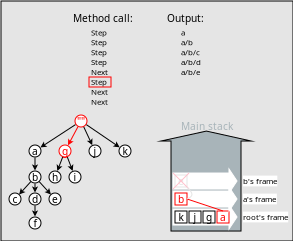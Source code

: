 <?xml version="1.0" encoding="UTF-8"?>
<dia:diagram xmlns:dia="http://www.lysator.liu.se/~alla/dia/">
  <dia:layer name="Background" visible="true" active="true">
    <dia:object type="Standard - Box" version="0" id="O0">
      <dia:attribute name="obj_pos">
        <dia:point val="2.5,-0.5"/>
      </dia:attribute>
      <dia:attribute name="obj_bb">
        <dia:rectangle val="2.5,-0.5;17.1,11.5"/>
      </dia:attribute>
      <dia:attribute name="elem_corner">
        <dia:point val="2.5,-0.5"/>
      </dia:attribute>
      <dia:attribute name="elem_width">
        <dia:real val="14.6"/>
      </dia:attribute>
      <dia:attribute name="elem_height">
        <dia:real val="12"/>
      </dia:attribute>
      <dia:attribute name="border_width">
        <dia:real val="1.175e-38"/>
      </dia:attribute>
      <dia:attribute name="inner_color">
        <dia:color val="#e5e5e5"/>
      </dia:attribute>
      <dia:attribute name="show_background">
        <dia:boolean val="true"/>
      </dia:attribute>
    </dia:object>
    <dia:object type="Standard - Line" version="0" id="O1">
      <dia:attribute name="obj_pos">
        <dia:point val="6.228,5.678"/>
      </dia:attribute>
      <dia:attribute name="obj_bb">
        <dia:rectangle val="4.426,5.643;6.262,6.857"/>
      </dia:attribute>
      <dia:attribute name="conn_endpoints">
        <dia:point val="6.228,5.678"/>
        <dia:point val="4.472,6.822"/>
      </dia:attribute>
      <dia:attribute name="numcp">
        <dia:int val="1"/>
      </dia:attribute>
      <dia:attribute name="line_width">
        <dia:real val="0.05"/>
      </dia:attribute>
      <dia:attribute name="end_arrow">
        <dia:enum val="22"/>
      </dia:attribute>
      <dia:attribute name="end_arrow_length">
        <dia:real val="0.2"/>
      </dia:attribute>
      <dia:attribute name="end_arrow_width">
        <dia:real val="0.2"/>
      </dia:attribute>
      <dia:connections>
        <dia:connection handle="0" to="O6" connection="8"/>
        <dia:connection handle="1" to="O8" connection="8"/>
      </dia:connections>
    </dia:object>
    <dia:object type="Standard - Line" version="0" id="O2">
      <dia:attribute name="obj_pos">
        <dia:point val="6.348,5.784"/>
      </dia:attribute>
      <dia:attribute name="obj_bb">
        <dia:rectangle val="5.817,5.75;6.382,6.765"/>
      </dia:attribute>
      <dia:attribute name="conn_endpoints">
        <dia:point val="6.348,5.784"/>
        <dia:point val="5.852,6.716"/>
      </dia:attribute>
      <dia:attribute name="numcp">
        <dia:int val="1"/>
      </dia:attribute>
      <dia:attribute name="line_color">
        <dia:color val="#ff0000"/>
      </dia:attribute>
      <dia:attribute name="line_width">
        <dia:real val="0.05"/>
      </dia:attribute>
      <dia:attribute name="end_arrow">
        <dia:enum val="22"/>
      </dia:attribute>
      <dia:attribute name="end_arrow_length">
        <dia:real val="0.2"/>
      </dia:attribute>
      <dia:attribute name="end_arrow_width">
        <dia:real val="0.2"/>
      </dia:attribute>
      <dia:connections>
        <dia:connection handle="0" to="O6" connection="8"/>
        <dia:connection handle="1" to="O10" connection="8"/>
      </dia:connections>
    </dia:object>
    <dia:object type="Standard - Line" version="0" id="O3">
      <dia:attribute name="obj_pos">
        <dia:point val="4.2,7.325"/>
      </dia:attribute>
      <dia:attribute name="obj_bb">
        <dia:rectangle val="4.044,7.3;4.356,8.031"/>
      </dia:attribute>
      <dia:attribute name="conn_endpoints">
        <dia:point val="4.2,7.325"/>
        <dia:point val="4.2,7.975"/>
      </dia:attribute>
      <dia:attribute name="numcp">
        <dia:int val="1"/>
      </dia:attribute>
      <dia:attribute name="line_width">
        <dia:real val="0.05"/>
      </dia:attribute>
      <dia:attribute name="end_arrow">
        <dia:enum val="22"/>
      </dia:attribute>
      <dia:attribute name="end_arrow_length">
        <dia:real val="0.2"/>
      </dia:attribute>
      <dia:attribute name="end_arrow_width">
        <dia:real val="0.2"/>
      </dia:attribute>
      <dia:connections>
        <dia:connection handle="0" to="O8" connection="8"/>
        <dia:connection handle="1" to="O12" connection="8"/>
      </dia:connections>
    </dia:object>
    <dia:object type="Standard - Line" version="0" id="O4">
      <dia:attribute name="obj_pos">
        <dia:point val="3.997,8.523"/>
      </dia:attribute>
      <dia:attribute name="obj_bb">
        <dia:rectangle val="3.366,8.488;4.032,9.218"/>
      </dia:attribute>
      <dia:attribute name="conn_endpoints">
        <dia:point val="3.997,8.523"/>
        <dia:point val="3.403,9.177"/>
      </dia:attribute>
      <dia:attribute name="numcp">
        <dia:int val="1"/>
      </dia:attribute>
      <dia:attribute name="line_width">
        <dia:real val="0.05"/>
      </dia:attribute>
      <dia:attribute name="end_arrow">
        <dia:enum val="22"/>
      </dia:attribute>
      <dia:attribute name="end_arrow_length">
        <dia:real val="0.2"/>
      </dia:attribute>
      <dia:attribute name="end_arrow_width">
        <dia:real val="0.2"/>
      </dia:attribute>
      <dia:connections>
        <dia:connection handle="0" to="O12" connection="8"/>
        <dia:connection handle="1" to="O14" connection="8"/>
      </dia:connections>
    </dia:object>
    <dia:object type="Standard - Line" version="0" id="O5">
      <dia:attribute name="obj_pos">
        <dia:point val="4.2,8.625"/>
      </dia:attribute>
      <dia:attribute name="obj_bb">
        <dia:rectangle val="4.044,8.6;4.356,9.131"/>
      </dia:attribute>
      <dia:attribute name="conn_endpoints">
        <dia:point val="4.2,8.625"/>
        <dia:point val="4.2,9.075"/>
      </dia:attribute>
      <dia:attribute name="numcp">
        <dia:int val="1"/>
      </dia:attribute>
      <dia:attribute name="line_width">
        <dia:real val="0.05"/>
      </dia:attribute>
      <dia:attribute name="end_arrow">
        <dia:enum val="22"/>
      </dia:attribute>
      <dia:attribute name="end_arrow_length">
        <dia:real val="0.2"/>
      </dia:attribute>
      <dia:attribute name="end_arrow_width">
        <dia:real val="0.2"/>
      </dia:attribute>
      <dia:connections>
        <dia:connection handle="0" to="O12" connection="8"/>
        <dia:connection handle="1" to="O16" connection="8"/>
      </dia:connections>
    </dia:object>
    <dia:object type="Standard - Ellipse" version="0" id="O6">
      <dia:attribute name="obj_pos">
        <dia:point val="6.2,5.2"/>
      </dia:attribute>
      <dia:attribute name="obj_bb">
        <dia:rectangle val="6.175,5.175;6.825,5.825"/>
      </dia:attribute>
      <dia:attribute name="elem_corner">
        <dia:point val="6.2,5.2"/>
      </dia:attribute>
      <dia:attribute name="elem_width">
        <dia:real val="0.6"/>
      </dia:attribute>
      <dia:attribute name="elem_height">
        <dia:real val="0.6"/>
      </dia:attribute>
      <dia:attribute name="border_width">
        <dia:real val="0.05"/>
      </dia:attribute>
      <dia:attribute name="border_color">
        <dia:color val="#ff0000"/>
      </dia:attribute>
    </dia:object>
    <dia:object type="Standard - Text" version="1" id="O7">
      <dia:attribute name="obj_pos">
        <dia:point val="6.5,5.5"/>
      </dia:attribute>
      <dia:attribute name="obj_bb">
        <dia:rectangle val="6.265,5.205;6.735,5.795"/>
      </dia:attribute>
      <dia:attribute name="text">
        <dia:composite type="text">
          <dia:attribute name="string">
            <dia:string>#""#</dia:string>
          </dia:attribute>
          <dia:attribute name="font">
            <dia:font family="sans" style="0" name="Helvetica"/>
          </dia:attribute>
          <dia:attribute name="height">
            <dia:real val="0.635"/>
          </dia:attribute>
          <dia:attribute name="pos">
            <dia:point val="6.5,5.675"/>
          </dia:attribute>
          <dia:attribute name="color">
            <dia:color val="#ff0000"/>
          </dia:attribute>
          <dia:attribute name="alignment">
            <dia:enum val="1"/>
          </dia:attribute>
        </dia:composite>
      </dia:attribute>
      <dia:attribute name="valign">
        <dia:enum val="2"/>
      </dia:attribute>
      <dia:connections>
        <dia:connection handle="0" to="O6" connection="8"/>
      </dia:connections>
    </dia:object>
    <dia:object type="Standard - Ellipse" version="0" id="O8">
      <dia:attribute name="obj_pos">
        <dia:point val="3.9,6.7"/>
      </dia:attribute>
      <dia:attribute name="obj_bb">
        <dia:rectangle val="3.875,6.675;4.525,7.325"/>
      </dia:attribute>
      <dia:attribute name="elem_corner">
        <dia:point val="3.9,6.7"/>
      </dia:attribute>
      <dia:attribute name="elem_width">
        <dia:real val="0.6"/>
      </dia:attribute>
      <dia:attribute name="elem_height">
        <dia:real val="0.6"/>
      </dia:attribute>
      <dia:attribute name="border_width">
        <dia:real val="0.05"/>
      </dia:attribute>
    </dia:object>
    <dia:object type="Standard - Text" version="1" id="O9">
      <dia:attribute name="obj_pos">
        <dia:point val="4.2,7"/>
      </dia:attribute>
      <dia:attribute name="obj_bb">
        <dia:rectangle val="4.045,6.705;4.355,7.295"/>
      </dia:attribute>
      <dia:attribute name="text">
        <dia:composite type="text">
          <dia:attribute name="string">
            <dia:string>#a#</dia:string>
          </dia:attribute>
          <dia:attribute name="font">
            <dia:font family="sans" style="0" name="Helvetica"/>
          </dia:attribute>
          <dia:attribute name="height">
            <dia:real val="0.635"/>
          </dia:attribute>
          <dia:attribute name="pos">
            <dia:point val="4.2,7.175"/>
          </dia:attribute>
          <dia:attribute name="color">
            <dia:color val="#000000"/>
          </dia:attribute>
          <dia:attribute name="alignment">
            <dia:enum val="1"/>
          </dia:attribute>
        </dia:composite>
      </dia:attribute>
      <dia:attribute name="valign">
        <dia:enum val="2"/>
      </dia:attribute>
      <dia:connections>
        <dia:connection handle="0" to="O8" connection="8"/>
      </dia:connections>
    </dia:object>
    <dia:object type="Standard - Ellipse" version="0" id="O10">
      <dia:attribute name="obj_pos">
        <dia:point val="5.4,6.7"/>
      </dia:attribute>
      <dia:attribute name="obj_bb">
        <dia:rectangle val="5.375,6.675;6.025,7.325"/>
      </dia:attribute>
      <dia:attribute name="elem_corner">
        <dia:point val="5.4,6.7"/>
      </dia:attribute>
      <dia:attribute name="elem_width">
        <dia:real val="0.6"/>
      </dia:attribute>
      <dia:attribute name="elem_height">
        <dia:real val="0.6"/>
      </dia:attribute>
      <dia:attribute name="border_width">
        <dia:real val="0.05"/>
      </dia:attribute>
      <dia:attribute name="border_color">
        <dia:color val="#ff0000"/>
      </dia:attribute>
    </dia:object>
    <dia:object type="Standard - Text" version="1" id="O11">
      <dia:attribute name="obj_pos">
        <dia:point val="5.7,7"/>
      </dia:attribute>
      <dia:attribute name="obj_bb">
        <dia:rectangle val="5.54,6.705;5.86,7.295"/>
      </dia:attribute>
      <dia:attribute name="text">
        <dia:composite type="text">
          <dia:attribute name="string">
            <dia:string>#g#</dia:string>
          </dia:attribute>
          <dia:attribute name="font">
            <dia:font family="sans" style="0" name="Helvetica"/>
          </dia:attribute>
          <dia:attribute name="height">
            <dia:real val="0.635"/>
          </dia:attribute>
          <dia:attribute name="pos">
            <dia:point val="5.7,7.175"/>
          </dia:attribute>
          <dia:attribute name="color">
            <dia:color val="#ff0000"/>
          </dia:attribute>
          <dia:attribute name="alignment">
            <dia:enum val="1"/>
          </dia:attribute>
        </dia:composite>
      </dia:attribute>
      <dia:attribute name="valign">
        <dia:enum val="2"/>
      </dia:attribute>
      <dia:connections>
        <dia:connection handle="0" to="O10" connection="8"/>
      </dia:connections>
    </dia:object>
    <dia:object type="Standard - Ellipse" version="0" id="O12">
      <dia:attribute name="obj_pos">
        <dia:point val="3.9,8"/>
      </dia:attribute>
      <dia:attribute name="obj_bb">
        <dia:rectangle val="3.875,7.975;4.525,8.625"/>
      </dia:attribute>
      <dia:attribute name="elem_corner">
        <dia:point val="3.9,8"/>
      </dia:attribute>
      <dia:attribute name="elem_width">
        <dia:real val="0.6"/>
      </dia:attribute>
      <dia:attribute name="elem_height">
        <dia:real val="0.6"/>
      </dia:attribute>
      <dia:attribute name="border_width">
        <dia:real val="0.05"/>
      </dia:attribute>
    </dia:object>
    <dia:object type="Standard - Text" version="1" id="O13">
      <dia:attribute name="obj_pos">
        <dia:point val="4.2,8.3"/>
      </dia:attribute>
      <dia:attribute name="obj_bb">
        <dia:rectangle val="4.04,8.005;4.36,8.595"/>
      </dia:attribute>
      <dia:attribute name="text">
        <dia:composite type="text">
          <dia:attribute name="string">
            <dia:string>#b#</dia:string>
          </dia:attribute>
          <dia:attribute name="font">
            <dia:font family="sans" style="0" name="Helvetica"/>
          </dia:attribute>
          <dia:attribute name="height">
            <dia:real val="0.635"/>
          </dia:attribute>
          <dia:attribute name="pos">
            <dia:point val="4.2,8.475"/>
          </dia:attribute>
          <dia:attribute name="color">
            <dia:color val="#000000"/>
          </dia:attribute>
          <dia:attribute name="alignment">
            <dia:enum val="1"/>
          </dia:attribute>
        </dia:composite>
      </dia:attribute>
      <dia:attribute name="valign">
        <dia:enum val="2"/>
      </dia:attribute>
      <dia:connections>
        <dia:connection handle="0" to="O12" connection="8"/>
      </dia:connections>
    </dia:object>
    <dia:object type="Standard - Ellipse" version="0" id="O14">
      <dia:attribute name="obj_pos">
        <dia:point val="2.9,9.1"/>
      </dia:attribute>
      <dia:attribute name="obj_bb">
        <dia:rectangle val="2.875,9.075;3.525,9.725"/>
      </dia:attribute>
      <dia:attribute name="elem_corner">
        <dia:point val="2.9,9.1"/>
      </dia:attribute>
      <dia:attribute name="elem_width">
        <dia:real val="0.6"/>
      </dia:attribute>
      <dia:attribute name="elem_height">
        <dia:real val="0.6"/>
      </dia:attribute>
      <dia:attribute name="border_width">
        <dia:real val="0.05"/>
      </dia:attribute>
    </dia:object>
    <dia:object type="Standard - Text" version="1" id="O15">
      <dia:attribute name="obj_pos">
        <dia:point val="3.2,9.4"/>
      </dia:attribute>
      <dia:attribute name="obj_bb">
        <dia:rectangle val="3.06,9.105;3.34,9.695"/>
      </dia:attribute>
      <dia:attribute name="text">
        <dia:composite type="text">
          <dia:attribute name="string">
            <dia:string>#c#</dia:string>
          </dia:attribute>
          <dia:attribute name="font">
            <dia:font family="sans" style="0" name="Helvetica"/>
          </dia:attribute>
          <dia:attribute name="height">
            <dia:real val="0.635"/>
          </dia:attribute>
          <dia:attribute name="pos">
            <dia:point val="3.2,9.575"/>
          </dia:attribute>
          <dia:attribute name="color">
            <dia:color val="#000000"/>
          </dia:attribute>
          <dia:attribute name="alignment">
            <dia:enum val="1"/>
          </dia:attribute>
        </dia:composite>
      </dia:attribute>
      <dia:attribute name="valign">
        <dia:enum val="2"/>
      </dia:attribute>
      <dia:connections>
        <dia:connection handle="0" to="O14" connection="8"/>
      </dia:connections>
    </dia:object>
    <dia:object type="Standard - Ellipse" version="0" id="O16">
      <dia:attribute name="obj_pos">
        <dia:point val="3.9,9.1"/>
      </dia:attribute>
      <dia:attribute name="obj_bb">
        <dia:rectangle val="3.875,9.075;4.525,9.725"/>
      </dia:attribute>
      <dia:attribute name="elem_corner">
        <dia:point val="3.9,9.1"/>
      </dia:attribute>
      <dia:attribute name="elem_width">
        <dia:real val="0.6"/>
      </dia:attribute>
      <dia:attribute name="elem_height">
        <dia:real val="0.6"/>
      </dia:attribute>
      <dia:attribute name="border_width">
        <dia:real val="0.05"/>
      </dia:attribute>
    </dia:object>
    <dia:object type="Standard - Text" version="1" id="O17">
      <dia:attribute name="obj_pos">
        <dia:point val="4.2,9.4"/>
      </dia:attribute>
      <dia:attribute name="obj_bb">
        <dia:rectangle val="4.04,9.105;4.36,9.695"/>
      </dia:attribute>
      <dia:attribute name="text">
        <dia:composite type="text">
          <dia:attribute name="string">
            <dia:string>#d#</dia:string>
          </dia:attribute>
          <dia:attribute name="font">
            <dia:font family="sans" style="0" name="Helvetica"/>
          </dia:attribute>
          <dia:attribute name="height">
            <dia:real val="0.635"/>
          </dia:attribute>
          <dia:attribute name="pos">
            <dia:point val="4.2,9.575"/>
          </dia:attribute>
          <dia:attribute name="color">
            <dia:color val="#000000"/>
          </dia:attribute>
          <dia:attribute name="alignment">
            <dia:enum val="1"/>
          </dia:attribute>
        </dia:composite>
      </dia:attribute>
      <dia:attribute name="valign">
        <dia:enum val="2"/>
      </dia:attribute>
      <dia:connections>
        <dia:connection handle="0" to="O16" connection="8"/>
      </dia:connections>
    </dia:object>
    <dia:object type="Standard - Ellipse" version="0" id="O18">
      <dia:attribute name="obj_pos">
        <dia:point val="4.9,8"/>
      </dia:attribute>
      <dia:attribute name="obj_bb">
        <dia:rectangle val="4.875,7.975;5.525,8.625"/>
      </dia:attribute>
      <dia:attribute name="elem_corner">
        <dia:point val="4.9,8"/>
      </dia:attribute>
      <dia:attribute name="elem_width">
        <dia:real val="0.6"/>
      </dia:attribute>
      <dia:attribute name="elem_height">
        <dia:real val="0.6"/>
      </dia:attribute>
      <dia:attribute name="border_width">
        <dia:real val="0.05"/>
      </dia:attribute>
    </dia:object>
    <dia:object type="Standard - Text" version="1" id="O19">
      <dia:attribute name="obj_pos">
        <dia:point val="5.2,8.3"/>
      </dia:attribute>
      <dia:attribute name="obj_bb">
        <dia:rectangle val="5.04,8.005;5.36,8.595"/>
      </dia:attribute>
      <dia:attribute name="text">
        <dia:composite type="text">
          <dia:attribute name="string">
            <dia:string>#h#</dia:string>
          </dia:attribute>
          <dia:attribute name="font">
            <dia:font family="sans" style="0" name="Helvetica"/>
          </dia:attribute>
          <dia:attribute name="height">
            <dia:real val="0.635"/>
          </dia:attribute>
          <dia:attribute name="pos">
            <dia:point val="5.2,8.475"/>
          </dia:attribute>
          <dia:attribute name="color">
            <dia:color val="#000000"/>
          </dia:attribute>
          <dia:attribute name="alignment">
            <dia:enum val="1"/>
          </dia:attribute>
        </dia:composite>
      </dia:attribute>
      <dia:attribute name="valign">
        <dia:enum val="2"/>
      </dia:attribute>
      <dia:connections>
        <dia:connection handle="0" to="O18" connection="8"/>
      </dia:connections>
    </dia:object>
    <dia:object type="Standard - Line" version="0" id="O20">
      <dia:attribute name="obj_pos">
        <dia:point val="5.584,7.303"/>
      </dia:attribute>
      <dia:attribute name="obj_bb">
        <dia:rectangle val="5.26,7.27;5.616,8.049"/>
      </dia:attribute>
      <dia:attribute name="conn_endpoints">
        <dia:point val="5.584,7.303"/>
        <dia:point val="5.316,7.997"/>
      </dia:attribute>
      <dia:attribute name="numcp">
        <dia:int val="1"/>
      </dia:attribute>
      <dia:attribute name="line_width">
        <dia:real val="0.05"/>
      </dia:attribute>
      <dia:attribute name="end_arrow">
        <dia:enum val="22"/>
      </dia:attribute>
      <dia:attribute name="end_arrow_length">
        <dia:real val="0.2"/>
      </dia:attribute>
      <dia:attribute name="end_arrow_width">
        <dia:real val="0.2"/>
      </dia:attribute>
      <dia:connections>
        <dia:connection handle="0" to="O10" connection="8"/>
        <dia:connection handle="1" to="O18" connection="8"/>
      </dia:connections>
    </dia:object>
    <dia:object type="Standard - Line" version="0" id="O21">
      <dia:attribute name="obj_pos">
        <dia:point val="5.816,7.303"/>
      </dia:attribute>
      <dia:attribute name="obj_bb">
        <dia:rectangle val="5.784,7.27;6.14,8.049"/>
      </dia:attribute>
      <dia:attribute name="conn_endpoints">
        <dia:point val="5.816,7.303"/>
        <dia:point val="6.084,7.997"/>
      </dia:attribute>
      <dia:attribute name="numcp">
        <dia:int val="1"/>
      </dia:attribute>
      <dia:attribute name="line_width">
        <dia:real val="0.05"/>
      </dia:attribute>
      <dia:attribute name="end_arrow">
        <dia:enum val="22"/>
      </dia:attribute>
      <dia:attribute name="end_arrow_length">
        <dia:real val="0.2"/>
      </dia:attribute>
      <dia:attribute name="end_arrow_width">
        <dia:real val="0.2"/>
      </dia:attribute>
      <dia:connections>
        <dia:connection handle="0" to="O10" connection="8"/>
        <dia:connection handle="1" to="O23" connection="8"/>
      </dia:connections>
    </dia:object>
    <dia:object type="Standard - Line" version="0" id="O22">
      <dia:attribute name="obj_pos">
        <dia:point val="6.638,5.795"/>
      </dia:attribute>
      <dia:attribute name="obj_bb">
        <dia:rectangle val="6.604,5.762;7.104,6.756"/>
      </dia:attribute>
      <dia:attribute name="conn_endpoints">
        <dia:point val="6.638,5.795"/>
        <dia:point val="7.062,6.705"/>
      </dia:attribute>
      <dia:attribute name="numcp">
        <dia:int val="1"/>
      </dia:attribute>
      <dia:attribute name="line_width">
        <dia:real val="0.05"/>
      </dia:attribute>
      <dia:attribute name="end_arrow">
        <dia:enum val="22"/>
      </dia:attribute>
      <dia:attribute name="end_arrow_length">
        <dia:real val="0.2"/>
      </dia:attribute>
      <dia:attribute name="end_arrow_width">
        <dia:real val="0.2"/>
      </dia:attribute>
      <dia:connections>
        <dia:connection handle="0" to="O6" connection="8"/>
        <dia:connection handle="1" to="O25" connection="8"/>
      </dia:connections>
    </dia:object>
    <dia:object type="Standard - Ellipse" version="0" id="O23">
      <dia:attribute name="obj_pos">
        <dia:point val="5.9,8"/>
      </dia:attribute>
      <dia:attribute name="obj_bb">
        <dia:rectangle val="5.875,7.975;6.525,8.625"/>
      </dia:attribute>
      <dia:attribute name="elem_corner">
        <dia:point val="5.9,8"/>
      </dia:attribute>
      <dia:attribute name="elem_width">
        <dia:real val="0.6"/>
      </dia:attribute>
      <dia:attribute name="elem_height">
        <dia:real val="0.6"/>
      </dia:attribute>
      <dia:attribute name="border_width">
        <dia:real val="0.05"/>
      </dia:attribute>
    </dia:object>
    <dia:object type="Standard - Text" version="1" id="O24">
      <dia:attribute name="obj_pos">
        <dia:point val="6.2,8.3"/>
      </dia:attribute>
      <dia:attribute name="obj_bb">
        <dia:rectangle val="6.13,8.005;6.27,8.595"/>
      </dia:attribute>
      <dia:attribute name="text">
        <dia:composite type="text">
          <dia:attribute name="string">
            <dia:string>#i#</dia:string>
          </dia:attribute>
          <dia:attribute name="font">
            <dia:font family="sans" style="0" name="Helvetica"/>
          </dia:attribute>
          <dia:attribute name="height">
            <dia:real val="0.635"/>
          </dia:attribute>
          <dia:attribute name="pos">
            <dia:point val="6.2,8.475"/>
          </dia:attribute>
          <dia:attribute name="color">
            <dia:color val="#000000"/>
          </dia:attribute>
          <dia:attribute name="alignment">
            <dia:enum val="1"/>
          </dia:attribute>
        </dia:composite>
      </dia:attribute>
      <dia:attribute name="valign">
        <dia:enum val="2"/>
      </dia:attribute>
      <dia:connections>
        <dia:connection handle="0" to="O23" connection="8"/>
      </dia:connections>
    </dia:object>
    <dia:object type="Standard - Ellipse" version="0" id="O25">
      <dia:attribute name="obj_pos">
        <dia:point val="6.9,6.7"/>
      </dia:attribute>
      <dia:attribute name="obj_bb">
        <dia:rectangle val="6.875,6.675;7.525,7.325"/>
      </dia:attribute>
      <dia:attribute name="elem_corner">
        <dia:point val="6.9,6.7"/>
      </dia:attribute>
      <dia:attribute name="elem_width">
        <dia:real val="0.6"/>
      </dia:attribute>
      <dia:attribute name="elem_height">
        <dia:real val="0.6"/>
      </dia:attribute>
      <dia:attribute name="border_width">
        <dia:real val="0.05"/>
      </dia:attribute>
    </dia:object>
    <dia:object type="Standard - Text" version="1" id="O26">
      <dia:attribute name="obj_pos">
        <dia:point val="7.2,7"/>
      </dia:attribute>
      <dia:attribute name="obj_bb">
        <dia:rectangle val="7.13,6.705;7.27,7.295"/>
      </dia:attribute>
      <dia:attribute name="text">
        <dia:composite type="text">
          <dia:attribute name="string">
            <dia:string>#j#</dia:string>
          </dia:attribute>
          <dia:attribute name="font">
            <dia:font family="sans" style="0" name="Helvetica"/>
          </dia:attribute>
          <dia:attribute name="height">
            <dia:real val="0.635"/>
          </dia:attribute>
          <dia:attribute name="pos">
            <dia:point val="7.2,7.175"/>
          </dia:attribute>
          <dia:attribute name="color">
            <dia:color val="#000000"/>
          </dia:attribute>
          <dia:attribute name="alignment">
            <dia:enum val="1"/>
          </dia:attribute>
        </dia:composite>
      </dia:attribute>
      <dia:attribute name="valign">
        <dia:enum val="2"/>
      </dia:attribute>
      <dia:connections>
        <dia:connection handle="0" to="O25" connection="8"/>
      </dia:connections>
    </dia:object>
    <dia:object type="Standard - Text" version="1" id="O27">
      <dia:attribute name="obj_pos">
        <dia:point val="9.8,5.5"/>
      </dia:attribute>
      <dia:attribute name="obj_bb">
        <dia:rectangle val="9.8,5.03;9.8,5.62"/>
      </dia:attribute>
      <dia:attribute name="text">
        <dia:composite type="text">
          <dia:attribute name="string">
            <dia:string>##</dia:string>
          </dia:attribute>
          <dia:attribute name="font">
            <dia:font family="sans" style="0" name="Helvetica"/>
          </dia:attribute>
          <dia:attribute name="height">
            <dia:real val="0.635"/>
          </dia:attribute>
          <dia:attribute name="pos">
            <dia:point val="9.8,5.5"/>
          </dia:attribute>
          <dia:attribute name="color">
            <dia:color val="#000000"/>
          </dia:attribute>
          <dia:attribute name="alignment">
            <dia:enum val="0"/>
          </dia:attribute>
        </dia:composite>
      </dia:attribute>
      <dia:attribute name="valign">
        <dia:enum val="3"/>
      </dia:attribute>
      <dia:connections>
        <dia:connection handle="0" to="O0" connection="8"/>
      </dia:connections>
    </dia:object>
    <dia:object type="Standard - Text" version="1" id="O28">
      <dia:attribute name="obj_pos">
        <dia:point val="7,0.8"/>
      </dia:attribute>
      <dia:attribute name="obj_bb">
        <dia:rectangle val="7,0.8;7.92,5.211"/>
      </dia:attribute>
      <dia:attribute name="text">
        <dia:composite type="text">
          <dia:attribute name="string">
            <dia:string>#Step
Step
Step
Step
Next
Step
Next
Next
#</dia:string>
          </dia:attribute>
          <dia:attribute name="font">
            <dia:font family="sans" style="0" name="Helvetica"/>
          </dia:attribute>
          <dia:attribute name="height">
            <dia:real val="0.494"/>
          </dia:attribute>
          <dia:attribute name="pos">
            <dia:point val="7,1.167"/>
          </dia:attribute>
          <dia:attribute name="color">
            <dia:color val="#000000"/>
          </dia:attribute>
          <dia:attribute name="alignment">
            <dia:enum val="0"/>
          </dia:attribute>
        </dia:composite>
      </dia:attribute>
      <dia:attribute name="valign">
        <dia:enum val="0"/>
      </dia:attribute>
    </dia:object>
    <dia:object type="Standard - Text" version="1" id="O29">
      <dia:attribute name="obj_pos">
        <dia:point val="6.1,0"/>
      </dia:attribute>
      <dia:attribute name="obj_bb">
        <dia:rectangle val="6.1,0;9.203,1.225"/>
      </dia:attribute>
      <dia:attribute name="text">
        <dia:composite type="text">
          <dia:attribute name="string">
            <dia:string>#Method call:
#</dia:string>
          </dia:attribute>
          <dia:attribute name="font">
            <dia:font family="sans" style="0" name="Helvetica"/>
          </dia:attribute>
          <dia:attribute name="height">
            <dia:real val="0.635"/>
          </dia:attribute>
          <dia:attribute name="pos">
            <dia:point val="6.1,0.47"/>
          </dia:attribute>
          <dia:attribute name="color">
            <dia:color val="#000000"/>
          </dia:attribute>
          <dia:attribute name="alignment">
            <dia:enum val="0"/>
          </dia:attribute>
        </dia:composite>
      </dia:attribute>
      <dia:attribute name="valign">
        <dia:enum val="0"/>
      </dia:attribute>
    </dia:object>
    <dia:object type="Standard - Text" version="1" id="O30">
      <dia:attribute name="obj_pos">
        <dia:point val="10.8,0"/>
      </dia:attribute>
      <dia:attribute name="obj_bb">
        <dia:rectangle val="10.8,0;12.725,1.225"/>
      </dia:attribute>
      <dia:attribute name="text">
        <dia:composite type="text">
          <dia:attribute name="string">
            <dia:string>#Output:
#</dia:string>
          </dia:attribute>
          <dia:attribute name="font">
            <dia:font family="sans" style="0" name="Helvetica"/>
          </dia:attribute>
          <dia:attribute name="height">
            <dia:real val="0.635"/>
          </dia:attribute>
          <dia:attribute name="pos">
            <dia:point val="10.8,0.47"/>
          </dia:attribute>
          <dia:attribute name="color">
            <dia:color val="#000000"/>
          </dia:attribute>
          <dia:attribute name="alignment">
            <dia:enum val="0"/>
          </dia:attribute>
        </dia:composite>
      </dia:attribute>
      <dia:attribute name="valign">
        <dia:enum val="0"/>
      </dia:attribute>
    </dia:object>
    <dia:object type="Standard - Text" version="1" id="O31">
      <dia:attribute name="obj_pos">
        <dia:point val="11.5,0.8"/>
      </dia:attribute>
      <dia:attribute name="obj_bb">
        <dia:rectangle val="11.489,0.8;12.505,4.258"/>
      </dia:attribute>
      <dia:attribute name="text">
        <dia:composite type="text">
          <dia:attribute name="string">
            <dia:string>#a
a/b
a/b/c
a/b/d
a/b/e

#</dia:string>
          </dia:attribute>
          <dia:attribute name="font">
            <dia:font family="sans" style="0" name="Helvetica"/>
          </dia:attribute>
          <dia:attribute name="height">
            <dia:real val="0.494"/>
          </dia:attribute>
          <dia:attribute name="pos">
            <dia:point val="11.5,1.179"/>
          </dia:attribute>
          <dia:attribute name="color">
            <dia:color val="#000000"/>
          </dia:attribute>
          <dia:attribute name="alignment">
            <dia:enum val="0"/>
          </dia:attribute>
        </dia:composite>
      </dia:attribute>
      <dia:attribute name="valign">
        <dia:enum val="0"/>
      </dia:attribute>
    </dia:object>
    <dia:object type="Standard - Ellipse" version="0" id="O32">
      <dia:attribute name="obj_pos">
        <dia:point val="8.4,6.7"/>
      </dia:attribute>
      <dia:attribute name="obj_bb">
        <dia:rectangle val="8.375,6.675;9.025,7.325"/>
      </dia:attribute>
      <dia:attribute name="elem_corner">
        <dia:point val="8.4,6.7"/>
      </dia:attribute>
      <dia:attribute name="elem_width">
        <dia:real val="0.6"/>
      </dia:attribute>
      <dia:attribute name="elem_height">
        <dia:real val="0.6"/>
      </dia:attribute>
      <dia:attribute name="border_width">
        <dia:real val="0.05"/>
      </dia:attribute>
    </dia:object>
    <dia:object type="Standard - Text" version="1" id="O33">
      <dia:attribute name="obj_pos">
        <dia:point val="8.7,7"/>
      </dia:attribute>
      <dia:attribute name="obj_bb">
        <dia:rectangle val="8.554,6.705;8.846,7.295"/>
      </dia:attribute>
      <dia:attribute name="text">
        <dia:composite type="text">
          <dia:attribute name="string">
            <dia:string>#k#</dia:string>
          </dia:attribute>
          <dia:attribute name="font">
            <dia:font family="sans" style="0" name="Helvetica"/>
          </dia:attribute>
          <dia:attribute name="height">
            <dia:real val="0.635"/>
          </dia:attribute>
          <dia:attribute name="pos">
            <dia:point val="8.7,7.175"/>
          </dia:attribute>
          <dia:attribute name="color">
            <dia:color val="#000000"/>
          </dia:attribute>
          <dia:attribute name="alignment">
            <dia:enum val="1"/>
          </dia:attribute>
        </dia:composite>
      </dia:attribute>
      <dia:attribute name="valign">
        <dia:enum val="2"/>
      </dia:attribute>
      <dia:connections>
        <dia:connection handle="0" to="O32" connection="8"/>
      </dia:connections>
    </dia:object>
    <dia:object type="Standard - Line" version="0" id="O34">
      <dia:attribute name="obj_pos">
        <dia:point val="6.767,5.682"/>
      </dia:attribute>
      <dia:attribute name="obj_bb">
        <dia:rectangle val="6.733,5.648;8.479,6.852"/>
      </dia:attribute>
      <dia:attribute name="conn_endpoints">
        <dia:point val="6.767,5.682"/>
        <dia:point val="8.433,6.818"/>
      </dia:attribute>
      <dia:attribute name="numcp">
        <dia:int val="1"/>
      </dia:attribute>
      <dia:attribute name="line_width">
        <dia:real val="0.05"/>
      </dia:attribute>
      <dia:attribute name="end_arrow">
        <dia:enum val="22"/>
      </dia:attribute>
      <dia:attribute name="end_arrow_length">
        <dia:real val="0.2"/>
      </dia:attribute>
      <dia:attribute name="end_arrow_width">
        <dia:real val="0.2"/>
      </dia:attribute>
      <dia:connections>
        <dia:connection handle="0" to="O6" connection="8"/>
        <dia:connection handle="1" to="O32" connection="8"/>
      </dia:connections>
    </dia:object>
    <dia:object type="Standard - Ellipse" version="0" id="O35">
      <dia:attribute name="obj_pos">
        <dia:point val="4.9,9.1"/>
      </dia:attribute>
      <dia:attribute name="obj_bb">
        <dia:rectangle val="4.875,9.075;5.525,9.725"/>
      </dia:attribute>
      <dia:attribute name="elem_corner">
        <dia:point val="4.9,9.1"/>
      </dia:attribute>
      <dia:attribute name="elem_width">
        <dia:real val="0.6"/>
      </dia:attribute>
      <dia:attribute name="elem_height">
        <dia:real val="0.6"/>
      </dia:attribute>
      <dia:attribute name="border_width">
        <dia:real val="0.05"/>
      </dia:attribute>
    </dia:object>
    <dia:object type="Standard - Text" version="1" id="O36">
      <dia:attribute name="obj_pos">
        <dia:point val="5.2,9.4"/>
      </dia:attribute>
      <dia:attribute name="obj_bb">
        <dia:rectangle val="5.044,9.105;5.356,9.695"/>
      </dia:attribute>
      <dia:attribute name="text">
        <dia:composite type="text">
          <dia:attribute name="string">
            <dia:string>#e#</dia:string>
          </dia:attribute>
          <dia:attribute name="font">
            <dia:font family="sans" style="0" name="Helvetica"/>
          </dia:attribute>
          <dia:attribute name="height">
            <dia:real val="0.635"/>
          </dia:attribute>
          <dia:attribute name="pos">
            <dia:point val="5.2,9.575"/>
          </dia:attribute>
          <dia:attribute name="color">
            <dia:color val="#000000"/>
          </dia:attribute>
          <dia:attribute name="alignment">
            <dia:enum val="1"/>
          </dia:attribute>
        </dia:composite>
      </dia:attribute>
      <dia:attribute name="valign">
        <dia:enum val="2"/>
      </dia:attribute>
      <dia:connections>
        <dia:connection handle="0" to="O35" connection="8"/>
      </dia:connections>
    </dia:object>
    <dia:object type="Standard - Line" version="0" id="O37">
      <dia:attribute name="obj_pos">
        <dia:point val="4.403,8.523"/>
      </dia:attribute>
      <dia:attribute name="obj_bb">
        <dia:rectangle val="4.368,8.488;5.034,9.218"/>
      </dia:attribute>
      <dia:attribute name="conn_endpoints">
        <dia:point val="4.403,8.523"/>
        <dia:point val="4.997,9.177"/>
      </dia:attribute>
      <dia:attribute name="numcp">
        <dia:int val="1"/>
      </dia:attribute>
      <dia:attribute name="line_width">
        <dia:real val="0.05"/>
      </dia:attribute>
      <dia:attribute name="end_arrow">
        <dia:enum val="22"/>
      </dia:attribute>
      <dia:attribute name="end_arrow_length">
        <dia:real val="0.2"/>
      </dia:attribute>
      <dia:attribute name="end_arrow_width">
        <dia:real val="0.2"/>
      </dia:attribute>
      <dia:connections>
        <dia:connection handle="0" to="O12" connection="8"/>
        <dia:connection handle="1" to="O35" connection="8"/>
      </dia:connections>
    </dia:object>
    <dia:object type="Standard - Ellipse" version="0" id="O38">
      <dia:attribute name="obj_pos">
        <dia:point val="3.9,10.3"/>
      </dia:attribute>
      <dia:attribute name="obj_bb">
        <dia:rectangle val="3.875,10.275;4.525,10.925"/>
      </dia:attribute>
      <dia:attribute name="elem_corner">
        <dia:point val="3.9,10.3"/>
      </dia:attribute>
      <dia:attribute name="elem_width">
        <dia:real val="0.6"/>
      </dia:attribute>
      <dia:attribute name="elem_height">
        <dia:real val="0.6"/>
      </dia:attribute>
      <dia:attribute name="border_width">
        <dia:real val="0.05"/>
      </dia:attribute>
    </dia:object>
    <dia:object type="Standard - Text" version="1" id="O39">
      <dia:attribute name="obj_pos">
        <dia:point val="4.2,10.6"/>
      </dia:attribute>
      <dia:attribute name="obj_bb">
        <dia:rectangle val="4.11,10.305;4.29,10.895"/>
      </dia:attribute>
      <dia:attribute name="text">
        <dia:composite type="text">
          <dia:attribute name="string">
            <dia:string>#f#</dia:string>
          </dia:attribute>
          <dia:attribute name="font">
            <dia:font family="sans" style="0" name="Helvetica"/>
          </dia:attribute>
          <dia:attribute name="height">
            <dia:real val="0.635"/>
          </dia:attribute>
          <dia:attribute name="pos">
            <dia:point val="4.2,10.775"/>
          </dia:attribute>
          <dia:attribute name="color">
            <dia:color val="#000000"/>
          </dia:attribute>
          <dia:attribute name="alignment">
            <dia:enum val="1"/>
          </dia:attribute>
        </dia:composite>
      </dia:attribute>
      <dia:attribute name="valign">
        <dia:enum val="2"/>
      </dia:attribute>
      <dia:connections>
        <dia:connection handle="0" to="O38" connection="8"/>
      </dia:connections>
    </dia:object>
    <dia:object type="Standard - Line" version="0" id="O40">
      <dia:attribute name="obj_pos">
        <dia:point val="4.2,9.725"/>
      </dia:attribute>
      <dia:attribute name="obj_bb">
        <dia:rectangle val="4.044,9.7;4.356,10.331"/>
      </dia:attribute>
      <dia:attribute name="conn_endpoints">
        <dia:point val="4.2,9.725"/>
        <dia:point val="4.2,10.275"/>
      </dia:attribute>
      <dia:attribute name="numcp">
        <dia:int val="1"/>
      </dia:attribute>
      <dia:attribute name="line_width">
        <dia:real val="0.05"/>
      </dia:attribute>
      <dia:attribute name="end_arrow">
        <dia:enum val="22"/>
      </dia:attribute>
      <dia:attribute name="end_arrow_length">
        <dia:real val="0.2"/>
      </dia:attribute>
      <dia:attribute name="end_arrow_width">
        <dia:real val="0.2"/>
      </dia:attribute>
      <dia:connections>
        <dia:connection handle="0" to="O16" connection="8"/>
        <dia:connection handle="1" to="O38" connection="8"/>
      </dia:connections>
    </dia:object>
    <dia:object type="Standard - Polygon" version="0" id="O41">
      <dia:attribute name="obj_pos">
        <dia:point val="11,11"/>
      </dia:attribute>
      <dia:attribute name="obj_bb">
        <dia:rectangle val="10.501,6.004;15,11"/>
      </dia:attribute>
      <dia:attribute name="poly_points">
        <dia:point val="11,11"/>
        <dia:point val="14.5,11"/>
        <dia:point val="14.5,6.5"/>
        <dia:point val="15,6.5"/>
        <dia:point val="12.769,6.004"/>
        <dia:point val="10.501,6.5"/>
        <dia:point val="11.001,6.5"/>
      </dia:attribute>
      <dia:attribute name="line_width">
        <dia:real val="1.175e-38"/>
      </dia:attribute>
      <dia:attribute name="inner_color">
        <dia:color val="#a8b4b9"/>
      </dia:attribute>
      <dia:attribute name="show_background">
        <dia:boolean val="true"/>
      </dia:attribute>
    </dia:object>
    <dia:object type="Standard - Text" version="1" id="O42">
      <dia:attribute name="obj_pos">
        <dia:point val="12.8,5.4"/>
      </dia:attribute>
      <dia:attribute name="obj_bb">
        <dia:rectangle val="11.443,5.4;14.158,5.99"/>
      </dia:attribute>
      <dia:attribute name="text">
        <dia:composite type="text">
          <dia:attribute name="string">
            <dia:string>#Main stack#</dia:string>
          </dia:attribute>
          <dia:attribute name="font">
            <dia:font family="sans" style="0" name="Helvetica"/>
          </dia:attribute>
          <dia:attribute name="height">
            <dia:real val="0.635"/>
          </dia:attribute>
          <dia:attribute name="pos">
            <dia:point val="12.8,5.87"/>
          </dia:attribute>
          <dia:attribute name="color">
            <dia:color val="#a8b4b9"/>
          </dia:attribute>
          <dia:attribute name="alignment">
            <dia:enum val="1"/>
          </dia:attribute>
        </dia:composite>
      </dia:attribute>
      <dia:attribute name="valign">
        <dia:enum val="0"/>
      </dia:attribute>
    </dia:object>
    <dia:object type="Standard - Polygon" version="0" id="O43">
      <dia:attribute name="obj_pos">
        <dia:point val="11.1,9.9"/>
      </dia:attribute>
      <dia:attribute name="obj_bb">
        <dia:rectangle val="11.1,9.7;14.3,10.9"/>
      </dia:attribute>
      <dia:attribute name="poly_points">
        <dia:point val="11.1,9.9"/>
        <dia:point val="11.1,10.7"/>
        <dia:point val="13.9,10.7"/>
        <dia:point val="13.9,10.9"/>
        <dia:point val="14.3,10.3"/>
        <dia:point val="13.9,9.7"/>
        <dia:point val="13.9,9.9"/>
      </dia:attribute>
      <dia:attribute name="line_color">
        <dia:color val="#ffffff"/>
      </dia:attribute>
      <dia:attribute name="line_width">
        <dia:real val="1.175e-38"/>
      </dia:attribute>
      <dia:attribute name="show_background">
        <dia:boolean val="true"/>
      </dia:attribute>
    </dia:object>
    <dia:object type="Standard - Text" version="1" id="O44">
      <dia:attribute name="obj_pos">
        <dia:point val="14.6,10.3"/>
      </dia:attribute>
      <dia:attribute name="obj_bb">
        <dia:rectangle val="14.6,10.07;17.003,10.53"/>
      </dia:attribute>
      <dia:attribute name="text">
        <dia:composite type="text">
          <dia:attribute name="string">
            <dia:string>#root's frame#</dia:string>
          </dia:attribute>
          <dia:attribute name="font">
            <dia:font family="sans" style="0" name="Helvetica"/>
          </dia:attribute>
          <dia:attribute name="height">
            <dia:real val="0.494"/>
          </dia:attribute>
          <dia:attribute name="pos">
            <dia:point val="14.6,10.438"/>
          </dia:attribute>
          <dia:attribute name="color">
            <dia:color val="#000000"/>
          </dia:attribute>
          <dia:attribute name="alignment">
            <dia:enum val="0"/>
          </dia:attribute>
        </dia:composite>
      </dia:attribute>
      <dia:attribute name="valign">
        <dia:enum val="2"/>
      </dia:attribute>
      <dia:attribute name="fill_color">
        <dia:color val="#ffffff"/>
      </dia:attribute>
      <dia:attribute name="show_background">
        <dia:boolean val="true"/>
      </dia:attribute>
    </dia:object>
    <dia:object type="Standard - Box" version="0" id="O45">
      <dia:attribute name="obj_pos">
        <dia:point val="11.2,10"/>
      </dia:attribute>
      <dia:attribute name="obj_bb">
        <dia:rectangle val="11.175,9.975;11.825,10.625"/>
      </dia:attribute>
      <dia:attribute name="elem_corner">
        <dia:point val="11.2,10"/>
      </dia:attribute>
      <dia:attribute name="elem_width">
        <dia:real val="0.6"/>
      </dia:attribute>
      <dia:attribute name="elem_height">
        <dia:real val="0.6"/>
      </dia:attribute>
      <dia:attribute name="border_width">
        <dia:real val="0.05"/>
      </dia:attribute>
      <dia:attribute name="show_background">
        <dia:boolean val="false"/>
      </dia:attribute>
    </dia:object>
    <dia:object type="Standard - Text" version="1" id="O46">
      <dia:attribute name="obj_pos">
        <dia:point val="11.5,10.3"/>
      </dia:attribute>
      <dia:attribute name="obj_bb">
        <dia:rectangle val="11.354,10.005;11.646,10.595"/>
      </dia:attribute>
      <dia:attribute name="text">
        <dia:composite type="text">
          <dia:attribute name="string">
            <dia:string>#k#</dia:string>
          </dia:attribute>
          <dia:attribute name="font">
            <dia:font family="sans" style="0" name="Helvetica"/>
          </dia:attribute>
          <dia:attribute name="height">
            <dia:real val="0.635"/>
          </dia:attribute>
          <dia:attribute name="pos">
            <dia:point val="11.5,10.475"/>
          </dia:attribute>
          <dia:attribute name="color">
            <dia:color val="#000000"/>
          </dia:attribute>
          <dia:attribute name="alignment">
            <dia:enum val="1"/>
          </dia:attribute>
        </dia:composite>
      </dia:attribute>
      <dia:attribute name="valign">
        <dia:enum val="2"/>
      </dia:attribute>
      <dia:connections>
        <dia:connection handle="0" to="O45" connection="8"/>
      </dia:connections>
    </dia:object>
    <dia:object type="Standard - Box" version="0" id="O47">
      <dia:attribute name="obj_pos">
        <dia:point val="11.9,10"/>
      </dia:attribute>
      <dia:attribute name="obj_bb">
        <dia:rectangle val="11.875,9.975;12.525,10.625"/>
      </dia:attribute>
      <dia:attribute name="elem_corner">
        <dia:point val="11.9,10"/>
      </dia:attribute>
      <dia:attribute name="elem_width">
        <dia:real val="0.6"/>
      </dia:attribute>
      <dia:attribute name="elem_height">
        <dia:real val="0.6"/>
      </dia:attribute>
      <dia:attribute name="border_width">
        <dia:real val="0.05"/>
      </dia:attribute>
      <dia:attribute name="show_background">
        <dia:boolean val="false"/>
      </dia:attribute>
    </dia:object>
    <dia:object type="Standard - Text" version="1" id="O48">
      <dia:attribute name="obj_pos">
        <dia:point val="12.2,10.3"/>
      </dia:attribute>
      <dia:attribute name="obj_bb">
        <dia:rectangle val="12.13,10.005;12.27,10.595"/>
      </dia:attribute>
      <dia:attribute name="text">
        <dia:composite type="text">
          <dia:attribute name="string">
            <dia:string>#j#</dia:string>
          </dia:attribute>
          <dia:attribute name="font">
            <dia:font family="sans" style="0" name="Helvetica"/>
          </dia:attribute>
          <dia:attribute name="height">
            <dia:real val="0.635"/>
          </dia:attribute>
          <dia:attribute name="pos">
            <dia:point val="12.2,10.475"/>
          </dia:attribute>
          <dia:attribute name="color">
            <dia:color val="#000000"/>
          </dia:attribute>
          <dia:attribute name="alignment">
            <dia:enum val="1"/>
          </dia:attribute>
        </dia:composite>
      </dia:attribute>
      <dia:attribute name="valign">
        <dia:enum val="2"/>
      </dia:attribute>
      <dia:connections>
        <dia:connection handle="0" to="O47" connection="8"/>
      </dia:connections>
    </dia:object>
    <dia:object type="Standard - Box" version="0" id="O49">
      <dia:attribute name="obj_pos">
        <dia:point val="13.3,10"/>
      </dia:attribute>
      <dia:attribute name="obj_bb">
        <dia:rectangle val="13.275,9.975;13.925,10.625"/>
      </dia:attribute>
      <dia:attribute name="elem_corner">
        <dia:point val="13.3,10"/>
      </dia:attribute>
      <dia:attribute name="elem_width">
        <dia:real val="0.6"/>
      </dia:attribute>
      <dia:attribute name="elem_height">
        <dia:real val="0.6"/>
      </dia:attribute>
      <dia:attribute name="border_width">
        <dia:real val="0.05"/>
      </dia:attribute>
      <dia:attribute name="border_color">
        <dia:color val="#ff0000"/>
      </dia:attribute>
      <dia:attribute name="show_background">
        <dia:boolean val="false"/>
      </dia:attribute>
    </dia:object>
    <dia:object type="Standard - Text" version="1" id="O50">
      <dia:attribute name="obj_pos">
        <dia:point val="13.6,10.3"/>
      </dia:attribute>
      <dia:attribute name="obj_bb">
        <dia:rectangle val="13.445,10.005;13.755,10.595"/>
      </dia:attribute>
      <dia:attribute name="text">
        <dia:composite type="text">
          <dia:attribute name="string">
            <dia:string>#a#</dia:string>
          </dia:attribute>
          <dia:attribute name="font">
            <dia:font family="sans" style="0" name="Helvetica"/>
          </dia:attribute>
          <dia:attribute name="height">
            <dia:real val="0.635"/>
          </dia:attribute>
          <dia:attribute name="pos">
            <dia:point val="13.6,10.475"/>
          </dia:attribute>
          <dia:attribute name="color">
            <dia:color val="#ff0000"/>
          </dia:attribute>
          <dia:attribute name="alignment">
            <dia:enum val="1"/>
          </dia:attribute>
        </dia:composite>
      </dia:attribute>
      <dia:attribute name="valign">
        <dia:enum val="2"/>
      </dia:attribute>
      <dia:connections>
        <dia:connection handle="0" to="O49" connection="8"/>
      </dia:connections>
    </dia:object>
    <dia:object type="Standard - Box" version="0" id="O51">
      <dia:attribute name="obj_pos">
        <dia:point val="12.6,10"/>
      </dia:attribute>
      <dia:attribute name="obj_bb">
        <dia:rectangle val="12.575,9.975;13.225,10.625"/>
      </dia:attribute>
      <dia:attribute name="elem_corner">
        <dia:point val="12.6,10"/>
      </dia:attribute>
      <dia:attribute name="elem_width">
        <dia:real val="0.6"/>
      </dia:attribute>
      <dia:attribute name="elem_height">
        <dia:real val="0.6"/>
      </dia:attribute>
      <dia:attribute name="border_width">
        <dia:real val="0.05"/>
      </dia:attribute>
      <dia:attribute name="show_background">
        <dia:boolean val="false"/>
      </dia:attribute>
    </dia:object>
    <dia:object type="Standard - Text" version="1" id="O52">
      <dia:attribute name="obj_pos">
        <dia:point val="12.9,10.3"/>
      </dia:attribute>
      <dia:attribute name="obj_bb">
        <dia:rectangle val="12.74,10.005;13.06,10.595"/>
      </dia:attribute>
      <dia:attribute name="text">
        <dia:composite type="text">
          <dia:attribute name="string">
            <dia:string>#g#</dia:string>
          </dia:attribute>
          <dia:attribute name="font">
            <dia:font family="sans" style="0" name="Helvetica"/>
          </dia:attribute>
          <dia:attribute name="height">
            <dia:real val="0.635"/>
          </dia:attribute>
          <dia:attribute name="pos">
            <dia:point val="12.9,10.475"/>
          </dia:attribute>
          <dia:attribute name="color">
            <dia:color val="#000000"/>
          </dia:attribute>
          <dia:attribute name="alignment">
            <dia:enum val="1"/>
          </dia:attribute>
        </dia:composite>
      </dia:attribute>
      <dia:attribute name="valign">
        <dia:enum val="2"/>
      </dia:attribute>
      <dia:connections>
        <dia:connection handle="0" to="O51" connection="8"/>
      </dia:connections>
    </dia:object>
    <dia:object type="Standard - Box" version="0" id="O53">
      <dia:attribute name="obj_pos">
        <dia:point val="6.9,3.3"/>
      </dia:attribute>
      <dia:attribute name="obj_bb">
        <dia:rectangle val="6.875,3.275;8.025,3.825"/>
      </dia:attribute>
      <dia:attribute name="elem_corner">
        <dia:point val="6.9,3.3"/>
      </dia:attribute>
      <dia:attribute name="elem_width">
        <dia:real val="1.1"/>
      </dia:attribute>
      <dia:attribute name="elem_height">
        <dia:real val="0.5"/>
      </dia:attribute>
      <dia:attribute name="border_width">
        <dia:real val="0.05"/>
      </dia:attribute>
      <dia:attribute name="border_color">
        <dia:color val="#ff0000"/>
      </dia:attribute>
      <dia:attribute name="show_background">
        <dia:boolean val="false"/>
      </dia:attribute>
    </dia:object>
    <dia:object type="Standard - Polygon" version="0" id="O54">
      <dia:attribute name="obj_pos">
        <dia:point val="11.1,9"/>
      </dia:attribute>
      <dia:attribute name="obj_bb">
        <dia:rectangle val="11.1,8.8;14.3,10"/>
      </dia:attribute>
      <dia:attribute name="poly_points">
        <dia:point val="11.1,9"/>
        <dia:point val="11.1,9.8"/>
        <dia:point val="13.9,9.8"/>
        <dia:point val="13.9,10"/>
        <dia:point val="14.3,9.4"/>
        <dia:point val="13.9,8.8"/>
        <dia:point val="13.9,9"/>
      </dia:attribute>
      <dia:attribute name="line_color">
        <dia:color val="#ffffff"/>
      </dia:attribute>
      <dia:attribute name="line_width">
        <dia:real val="1.175e-38"/>
      </dia:attribute>
      <dia:attribute name="show_background">
        <dia:boolean val="true"/>
      </dia:attribute>
    </dia:object>
    <dia:object type="Standard - Box" version="0" id="O55">
      <dia:attribute name="obj_pos">
        <dia:point val="11.2,9.1"/>
      </dia:attribute>
      <dia:attribute name="obj_bb">
        <dia:rectangle val="11.175,9.075;11.825,9.725"/>
      </dia:attribute>
      <dia:attribute name="elem_corner">
        <dia:point val="11.2,9.1"/>
      </dia:attribute>
      <dia:attribute name="elem_width">
        <dia:real val="0.6"/>
      </dia:attribute>
      <dia:attribute name="elem_height">
        <dia:real val="0.6"/>
      </dia:attribute>
      <dia:attribute name="border_width">
        <dia:real val="0.05"/>
      </dia:attribute>
      <dia:attribute name="border_color">
        <dia:color val="#ff0000"/>
      </dia:attribute>
      <dia:attribute name="show_background">
        <dia:boolean val="false"/>
      </dia:attribute>
    </dia:object>
    <dia:object type="Standard - Text" version="1" id="O56">
      <dia:attribute name="obj_pos">
        <dia:point val="11.5,9.4"/>
      </dia:attribute>
      <dia:attribute name="obj_bb">
        <dia:rectangle val="11.34,9.105;11.66,9.695"/>
      </dia:attribute>
      <dia:attribute name="text">
        <dia:composite type="text">
          <dia:attribute name="string">
            <dia:string>#b#</dia:string>
          </dia:attribute>
          <dia:attribute name="font">
            <dia:font family="sans" style="0" name="Helvetica"/>
          </dia:attribute>
          <dia:attribute name="height">
            <dia:real val="0.635"/>
          </dia:attribute>
          <dia:attribute name="pos">
            <dia:point val="11.5,9.575"/>
          </dia:attribute>
          <dia:attribute name="color">
            <dia:color val="#ff0000"/>
          </dia:attribute>
          <dia:attribute name="alignment">
            <dia:enum val="1"/>
          </dia:attribute>
        </dia:composite>
      </dia:attribute>
      <dia:attribute name="valign">
        <dia:enum val="2"/>
      </dia:attribute>
      <dia:connections>
        <dia:connection handle="0" to="O55" connection="8"/>
      </dia:connections>
    </dia:object>
    <dia:object type="Standard - Text" version="1" id="O57">
      <dia:attribute name="obj_pos">
        <dia:point val="14.6,9.4"/>
      </dia:attribute>
      <dia:attribute name="obj_bb">
        <dia:rectangle val="14.6,9.17;16.448,9.63"/>
      </dia:attribute>
      <dia:attribute name="text">
        <dia:composite type="text">
          <dia:attribute name="string">
            <dia:string>#a's frame#</dia:string>
          </dia:attribute>
          <dia:attribute name="font">
            <dia:font family="sans" style="0" name="Helvetica"/>
          </dia:attribute>
          <dia:attribute name="height">
            <dia:real val="0.494"/>
          </dia:attribute>
          <dia:attribute name="pos">
            <dia:point val="14.6,9.537"/>
          </dia:attribute>
          <dia:attribute name="color">
            <dia:color val="#000000"/>
          </dia:attribute>
          <dia:attribute name="alignment">
            <dia:enum val="0"/>
          </dia:attribute>
        </dia:composite>
      </dia:attribute>
      <dia:attribute name="valign">
        <dia:enum val="2"/>
      </dia:attribute>
      <dia:attribute name="fill_color">
        <dia:color val="#ffffff"/>
      </dia:attribute>
      <dia:attribute name="show_background">
        <dia:boolean val="true"/>
      </dia:attribute>
    </dia:object>
    <dia:object type="Standard - Line" version="0" id="O58">
      <dia:attribute name="obj_pos">
        <dia:point val="11.8,9.4"/>
      </dia:attribute>
      <dia:attribute name="obj_bb">
        <dia:rectangle val="11.768,9.368;13.632,10.032"/>
      </dia:attribute>
      <dia:attribute name="conn_endpoints">
        <dia:point val="11.8,9.4"/>
        <dia:point val="13.6,10"/>
      </dia:attribute>
      <dia:attribute name="numcp">
        <dia:int val="1"/>
      </dia:attribute>
      <dia:attribute name="line_color">
        <dia:color val="#ff0000"/>
      </dia:attribute>
      <dia:attribute name="line_width">
        <dia:real val="0.05"/>
      </dia:attribute>
      <dia:connections>
        <dia:connection handle="0" to="O55" connection="4"/>
        <dia:connection handle="1" to="O49" connection="1"/>
      </dia:connections>
    </dia:object>
    <dia:object type="Standard - Polygon" version="0" id="O59">
      <dia:attribute name="obj_pos">
        <dia:point val="11.1,8.1"/>
      </dia:attribute>
      <dia:attribute name="obj_bb">
        <dia:rectangle val="11.1,7.9;14.3,9.1"/>
      </dia:attribute>
      <dia:attribute name="poly_points">
        <dia:point val="11.1,8.1"/>
        <dia:point val="11.1,8.9"/>
        <dia:point val="13.9,8.9"/>
        <dia:point val="13.9,9.1"/>
        <dia:point val="14.3,8.5"/>
        <dia:point val="13.9,7.9"/>
        <dia:point val="13.9,8.1"/>
      </dia:attribute>
      <dia:attribute name="line_color">
        <dia:color val="#ffffff"/>
      </dia:attribute>
      <dia:attribute name="line_width">
        <dia:real val="1.175e-38"/>
      </dia:attribute>
      <dia:attribute name="show_background">
        <dia:boolean val="true"/>
      </dia:attribute>
    </dia:object>
    <dia:object type="Standard - Box" version="0" id="O60">
      <dia:attribute name="obj_pos">
        <dia:point val="11.2,8.2"/>
      </dia:attribute>
      <dia:attribute name="obj_bb">
        <dia:rectangle val="11.175,8.175;11.825,8.825"/>
      </dia:attribute>
      <dia:attribute name="elem_corner">
        <dia:point val="11.2,8.2"/>
      </dia:attribute>
      <dia:attribute name="elem_width">
        <dia:real val="0.6"/>
      </dia:attribute>
      <dia:attribute name="elem_height">
        <dia:real val="0.6"/>
      </dia:attribute>
      <dia:attribute name="border_width">
        <dia:real val="0.05"/>
      </dia:attribute>
      <dia:attribute name="border_color">
        <dia:color val="#e5e5e5"/>
      </dia:attribute>
      <dia:attribute name="show_background">
        <dia:boolean val="false"/>
      </dia:attribute>
    </dia:object>
    <dia:object type="Standard - Text" version="1" id="O61">
      <dia:attribute name="obj_pos">
        <dia:point val="11.5,8.5"/>
      </dia:attribute>
      <dia:attribute name="obj_bb">
        <dia:rectangle val="11.344,8.205;11.656,8.795"/>
      </dia:attribute>
      <dia:attribute name="text">
        <dia:composite type="text">
          <dia:attribute name="string">
            <dia:string>#e#</dia:string>
          </dia:attribute>
          <dia:attribute name="font">
            <dia:font family="sans" style="0" name="Helvetica"/>
          </dia:attribute>
          <dia:attribute name="height">
            <dia:real val="0.635"/>
          </dia:attribute>
          <dia:attribute name="pos">
            <dia:point val="11.5,8.675"/>
          </dia:attribute>
          <dia:attribute name="color">
            <dia:color val="#e5e5e5"/>
          </dia:attribute>
          <dia:attribute name="alignment">
            <dia:enum val="1"/>
          </dia:attribute>
        </dia:composite>
      </dia:attribute>
      <dia:attribute name="valign">
        <dia:enum val="2"/>
      </dia:attribute>
      <dia:connections>
        <dia:connection handle="0" to="O60" connection="8"/>
      </dia:connections>
    </dia:object>
    <dia:object type="Standard - Text" version="1" id="O62">
      <dia:attribute name="obj_pos">
        <dia:point val="14.6,8.5"/>
      </dia:attribute>
      <dia:attribute name="obj_bb">
        <dia:rectangle val="14.6,8.27;16.457,8.73"/>
      </dia:attribute>
      <dia:attribute name="text">
        <dia:composite type="text">
          <dia:attribute name="string">
            <dia:string>#b's frame#</dia:string>
          </dia:attribute>
          <dia:attribute name="font">
            <dia:font family="sans" style="0" name="Helvetica"/>
          </dia:attribute>
          <dia:attribute name="height">
            <dia:real val="0.494"/>
          </dia:attribute>
          <dia:attribute name="pos">
            <dia:point val="14.6,8.637"/>
          </dia:attribute>
          <dia:attribute name="color">
            <dia:color val="#000000"/>
          </dia:attribute>
          <dia:attribute name="alignment">
            <dia:enum val="0"/>
          </dia:attribute>
        </dia:composite>
      </dia:attribute>
      <dia:attribute name="valign">
        <dia:enum val="2"/>
      </dia:attribute>
      <dia:attribute name="fill_color">
        <dia:color val="#ffffff"/>
      </dia:attribute>
      <dia:attribute name="show_background">
        <dia:boolean val="true"/>
      </dia:attribute>
    </dia:object>
    <dia:object type="Standard - Line" version="0" id="O63">
      <dia:attribute name="obj_pos">
        <dia:point val="11.1,8.9"/>
      </dia:attribute>
      <dia:attribute name="obj_bb">
        <dia:rectangle val="11.065,8.065;11.935,8.935"/>
      </dia:attribute>
      <dia:attribute name="conn_endpoints">
        <dia:point val="11.1,8.9"/>
        <dia:point val="11.9,8.1"/>
      </dia:attribute>
      <dia:attribute name="numcp">
        <dia:int val="1"/>
      </dia:attribute>
      <dia:attribute name="line_color">
        <dia:color val="#ffc0cb"/>
      </dia:attribute>
      <dia:attribute name="line_width">
        <dia:real val="0.05"/>
      </dia:attribute>
      <dia:connections>
        <dia:connection handle="0" to="O59" connection="2"/>
      </dia:connections>
    </dia:object>
    <dia:object type="Standard - Line" version="0" id="O64">
      <dia:attribute name="obj_pos">
        <dia:point val="11.9,8.9"/>
      </dia:attribute>
      <dia:attribute name="obj_bb">
        <dia:rectangle val="11.065,8.065;11.935,8.935"/>
      </dia:attribute>
      <dia:attribute name="conn_endpoints">
        <dia:point val="11.9,8.9"/>
        <dia:point val="11.1,8.1"/>
      </dia:attribute>
      <dia:attribute name="numcp">
        <dia:int val="1"/>
      </dia:attribute>
      <dia:attribute name="line_color">
        <dia:color val="#ffc0cb"/>
      </dia:attribute>
      <dia:attribute name="line_width">
        <dia:real val="0.05"/>
      </dia:attribute>
      <dia:connections>
        <dia:connection handle="1" to="O59" connection="0"/>
      </dia:connections>
    </dia:object>
    <dia:object type="Standard - BezierLine" version="0" id="O65">
      <dia:attribute name="obj_pos">
        <dia:point val="11.5,8.5"/>
      </dia:attribute>
      <dia:attribute name="obj_bb">
        <dia:rectangle val="11.767,8.79;12.072,9.434"/>
      </dia:attribute>
      <dia:attribute name="bez_points">
        <dia:point val="11.5,8.5"/>
        <dia:point val="11.9,8.9"/>
        <dia:point val="12,9.3"/>
        <dia:point val="11.8,9.4"/>
      </dia:attribute>
      <dia:attribute name="corner_types">
        <dia:enum val="0"/>
        <dia:enum val="0"/>
      </dia:attribute>
      <dia:attribute name="line_color">
        <dia:color val="#e5e5e5"/>
      </dia:attribute>
      <dia:attribute name="line_width">
        <dia:real val="0.05"/>
      </dia:attribute>
      <dia:connections>
        <dia:connection handle="0" to="O60" connection="8"/>
        <dia:connection handle="3" to="O55" connection="4"/>
      </dia:connections>
    </dia:object>
  </dia:layer>
</dia:diagram>
